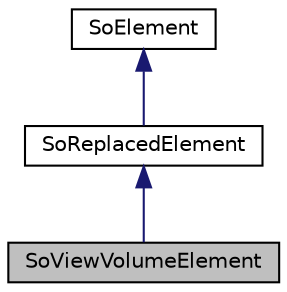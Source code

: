 digraph "SoViewVolumeElement"
{
 // LATEX_PDF_SIZE
  edge [fontname="Helvetica",fontsize="10",labelfontname="Helvetica",labelfontsize="10"];
  node [fontname="Helvetica",fontsize="10",shape=record];
  Node1 [label="SoViewVolumeElement",height=0.2,width=0.4,color="black", fillcolor="grey75", style="filled", fontcolor="black",tooltip="The SoViewVolumeElement class is yet to be documented."];
  Node2 -> Node1 [dir="back",color="midnightblue",fontsize="10",style="solid",fontname="Helvetica"];
  Node2 [label="SoReplacedElement",height=0.2,width=0.4,color="black", fillcolor="white", style="filled",URL="$classSoReplacedElement.html",tooltip="The SoReplacedElement class is an abstract element superclass."];
  Node3 -> Node2 [dir="back",color="midnightblue",fontsize="10",style="solid",fontname="Helvetica"];
  Node3 [label="SoElement",height=0.2,width=0.4,color="black", fillcolor="white", style="filled",URL="$classSoElement.html",tooltip="SoElement is the abstract base class for all elements."];
}
